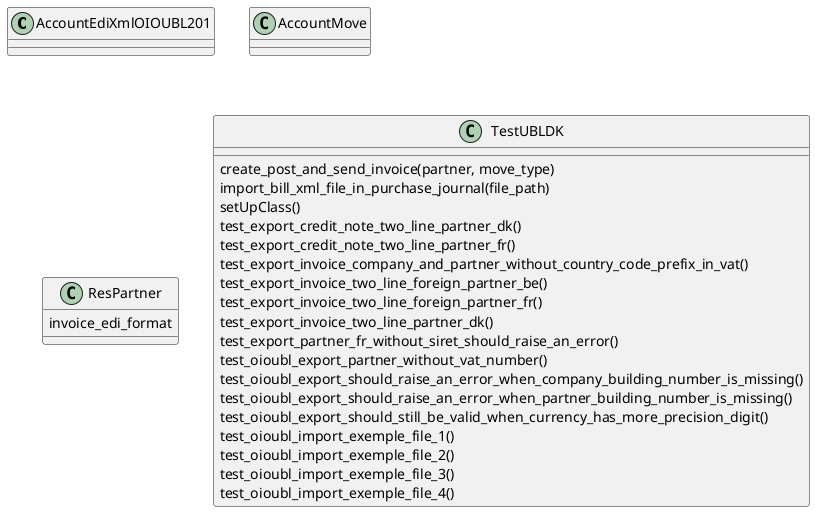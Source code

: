 @startuml classes_l10n_dk_oioubl
set namespaceSeparator none
class "AccountEdiXmlOIOUBL201" as odoo_src.odoo.addons.l10n_dk_oioubl.models.account_edi_xml_oioubl_201.AccountEdiXmlOIOUBL201 {
}
class "AccountMove" as odoo_src.odoo.addons.l10n_dk_oioubl.models.account_move.AccountMove {
}
class "ResPartner" as odoo_src.odoo.addons.l10n_dk_oioubl.models.res_partner.ResPartner {
  invoice_edi_format
}
class "TestUBLDK" as odoo_src.odoo.addons.l10n_dk_oioubl.tests.test_xml_oioubl_dk.TestUBLDK {
  create_post_and_send_invoice(partner, move_type)
  import_bill_xml_file_in_purchase_journal(file_path)
  setUpClass()
  test_export_credit_note_two_line_partner_dk()
  test_export_credit_note_two_line_partner_fr()
  test_export_invoice_company_and_partner_without_country_code_prefix_in_vat()
  test_export_invoice_two_line_foreign_partner_be()
  test_export_invoice_two_line_foreign_partner_fr()
  test_export_invoice_two_line_partner_dk()
  test_export_partner_fr_without_siret_should_raise_an_error()
  test_oioubl_export_partner_without_vat_number()
  test_oioubl_export_should_raise_an_error_when_company_building_number_is_missing()
  test_oioubl_export_should_raise_an_error_when_partner_building_number_is_missing()
  test_oioubl_export_should_still_be_valid_when_currency_has_more_precision_digit()
  test_oioubl_import_exemple_file_1()
  test_oioubl_import_exemple_file_2()
  test_oioubl_import_exemple_file_3()
  test_oioubl_import_exemple_file_4()
}
@enduml
